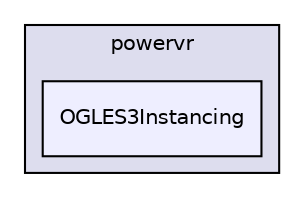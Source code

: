 digraph "PVR/SDK_3.4/Examples/Intermediate/Instancing/OGLES3/Build/Android/src/com/powervr/OGLES3Instancing" {
  compound=true
  node [ fontsize="10", fontname="Helvetica"];
  edge [ labelfontsize="10", labelfontname="Helvetica"];
  subgraph clusterdir_60a80cc66db4d7cc9cb2558744115dbc {
    graph [ bgcolor="#ddddee", pencolor="black", label="powervr" fontname="Helvetica", fontsize="10", URL="dir_60a80cc66db4d7cc9cb2558744115dbc.html"]
  dir_36bc94acc3ed46cbdb57cce94957a5a6 [shape=box, label="OGLES3Instancing", style="filled", fillcolor="#eeeeff", pencolor="black", URL="dir_36bc94acc3ed46cbdb57cce94957a5a6.html"];
  }
}
